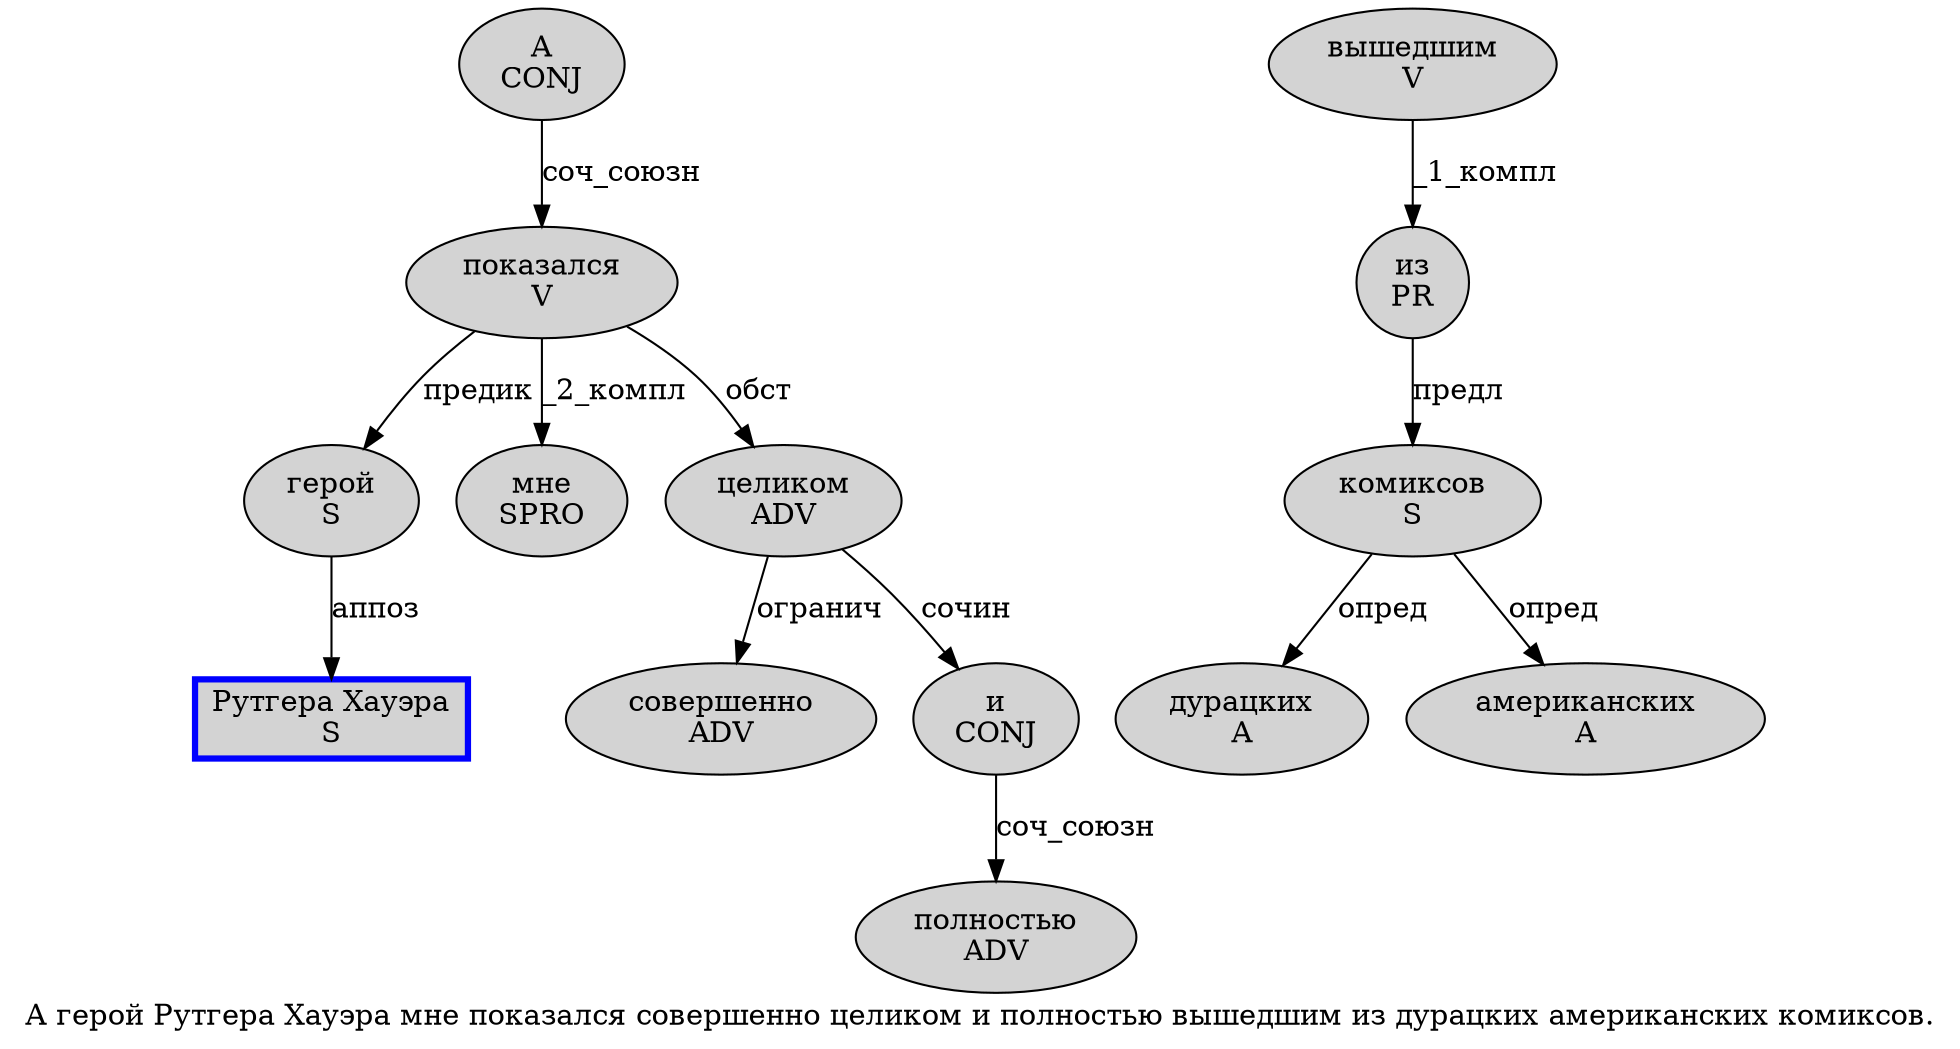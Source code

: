 digraph SENTENCE_2800 {
	graph [label="А герой Рутгера Хауэра мне показался совершенно целиком и полностью вышедшим из дурацких американских комиксов."]
	node [style=filled]
		0 [label="А
CONJ" color="" fillcolor=lightgray penwidth=1 shape=ellipse]
		1 [label="герой
S" color="" fillcolor=lightgray penwidth=1 shape=ellipse]
		2 [label="Рутгера Хауэра
S" color=blue fillcolor=lightgray penwidth=3 shape=box]
		3 [label="мне
SPRO" color="" fillcolor=lightgray penwidth=1 shape=ellipse]
		4 [label="показался
V" color="" fillcolor=lightgray penwidth=1 shape=ellipse]
		5 [label="совершенно
ADV" color="" fillcolor=lightgray penwidth=1 shape=ellipse]
		6 [label="целиком
ADV" color="" fillcolor=lightgray penwidth=1 shape=ellipse]
		7 [label="и
CONJ" color="" fillcolor=lightgray penwidth=1 shape=ellipse]
		8 [label="полностью
ADV" color="" fillcolor=lightgray penwidth=1 shape=ellipse]
		9 [label="вышедшим
V" color="" fillcolor=lightgray penwidth=1 shape=ellipse]
		10 [label="из
PR" color="" fillcolor=lightgray penwidth=1 shape=ellipse]
		11 [label="дурацких
A" color="" fillcolor=lightgray penwidth=1 shape=ellipse]
		12 [label="американских
A" color="" fillcolor=lightgray penwidth=1 shape=ellipse]
		13 [label="комиксов
S" color="" fillcolor=lightgray penwidth=1 shape=ellipse]
			0 -> 4 [label="соч_союзн"]
			4 -> 1 [label="предик"]
			4 -> 3 [label="_2_компл"]
			4 -> 6 [label="обст"]
			7 -> 8 [label="соч_союзн"]
			1 -> 2 [label="аппоз"]
			9 -> 10 [label="_1_компл"]
			13 -> 11 [label="опред"]
			13 -> 12 [label="опред"]
			10 -> 13 [label="предл"]
			6 -> 5 [label="огранич"]
			6 -> 7 [label="сочин"]
}